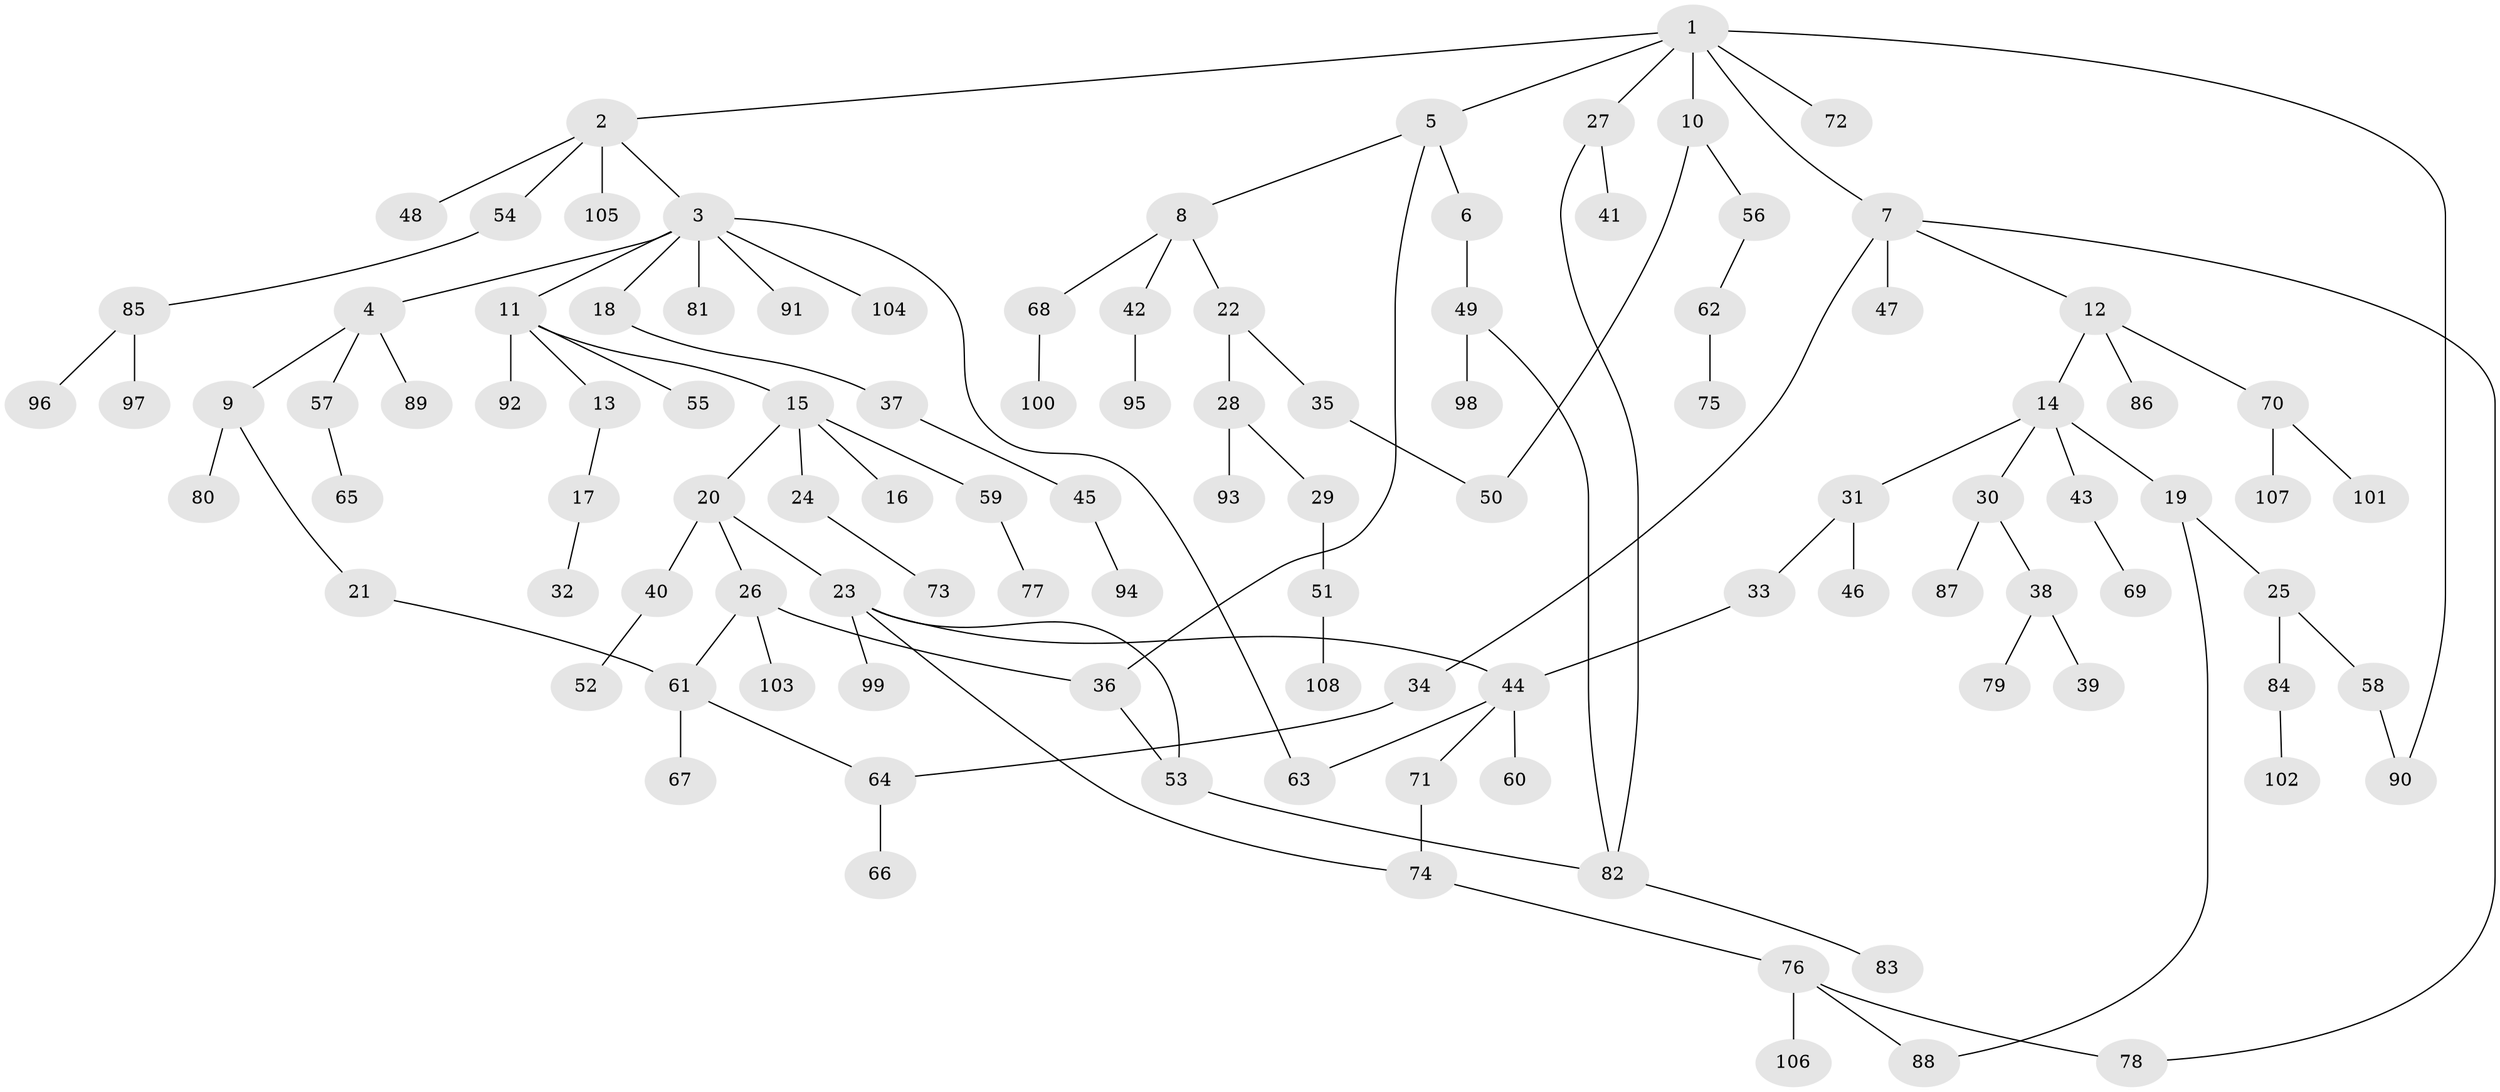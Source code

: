 // coarse degree distribution, {4: 0.13157894736842105, 2: 0.35526315789473684, 5: 0.013157894736842105, 3: 0.18421052631578946, 1: 0.2894736842105263, 6: 0.013157894736842105, 7: 0.013157894736842105}
// Generated by graph-tools (version 1.1) at 2025/36/03/04/25 23:36:06]
// undirected, 108 vertices, 120 edges
graph export_dot {
  node [color=gray90,style=filled];
  1;
  2;
  3;
  4;
  5;
  6;
  7;
  8;
  9;
  10;
  11;
  12;
  13;
  14;
  15;
  16;
  17;
  18;
  19;
  20;
  21;
  22;
  23;
  24;
  25;
  26;
  27;
  28;
  29;
  30;
  31;
  32;
  33;
  34;
  35;
  36;
  37;
  38;
  39;
  40;
  41;
  42;
  43;
  44;
  45;
  46;
  47;
  48;
  49;
  50;
  51;
  52;
  53;
  54;
  55;
  56;
  57;
  58;
  59;
  60;
  61;
  62;
  63;
  64;
  65;
  66;
  67;
  68;
  69;
  70;
  71;
  72;
  73;
  74;
  75;
  76;
  77;
  78;
  79;
  80;
  81;
  82;
  83;
  84;
  85;
  86;
  87;
  88;
  89;
  90;
  91;
  92;
  93;
  94;
  95;
  96;
  97;
  98;
  99;
  100;
  101;
  102;
  103;
  104;
  105;
  106;
  107;
  108;
  1 -- 2;
  1 -- 5;
  1 -- 7;
  1 -- 10;
  1 -- 27;
  1 -- 72;
  1 -- 90;
  2 -- 3;
  2 -- 48;
  2 -- 54;
  2 -- 105;
  3 -- 4;
  3 -- 11;
  3 -- 18;
  3 -- 81;
  3 -- 91;
  3 -- 104;
  3 -- 63;
  4 -- 9;
  4 -- 57;
  4 -- 89;
  5 -- 6;
  5 -- 8;
  5 -- 36;
  6 -- 49;
  7 -- 12;
  7 -- 34;
  7 -- 47;
  7 -- 78;
  8 -- 22;
  8 -- 42;
  8 -- 68;
  9 -- 21;
  9 -- 80;
  10 -- 50;
  10 -- 56;
  11 -- 13;
  11 -- 15;
  11 -- 55;
  11 -- 92;
  12 -- 14;
  12 -- 70;
  12 -- 86;
  13 -- 17;
  14 -- 19;
  14 -- 30;
  14 -- 31;
  14 -- 43;
  15 -- 16;
  15 -- 20;
  15 -- 24;
  15 -- 59;
  17 -- 32;
  18 -- 37;
  19 -- 25;
  19 -- 88;
  20 -- 23;
  20 -- 26;
  20 -- 40;
  21 -- 61;
  22 -- 28;
  22 -- 35;
  23 -- 44;
  23 -- 74;
  23 -- 99;
  23 -- 53;
  24 -- 73;
  25 -- 58;
  25 -- 84;
  26 -- 36;
  26 -- 103;
  26 -- 61;
  27 -- 41;
  27 -- 82;
  28 -- 29;
  28 -- 93;
  29 -- 51;
  30 -- 38;
  30 -- 87;
  31 -- 33;
  31 -- 46;
  33 -- 44;
  34 -- 64;
  35 -- 50;
  36 -- 53;
  37 -- 45;
  38 -- 39;
  38 -- 79;
  40 -- 52;
  42 -- 95;
  43 -- 69;
  44 -- 60;
  44 -- 63;
  44 -- 71;
  45 -- 94;
  49 -- 98;
  49 -- 82;
  51 -- 108;
  53 -- 82;
  54 -- 85;
  56 -- 62;
  57 -- 65;
  58 -- 90;
  59 -- 77;
  61 -- 67;
  61 -- 64;
  62 -- 75;
  64 -- 66;
  68 -- 100;
  70 -- 101;
  70 -- 107;
  71 -- 74;
  74 -- 76;
  76 -- 88;
  76 -- 106;
  76 -- 78;
  82 -- 83;
  84 -- 102;
  85 -- 96;
  85 -- 97;
}
